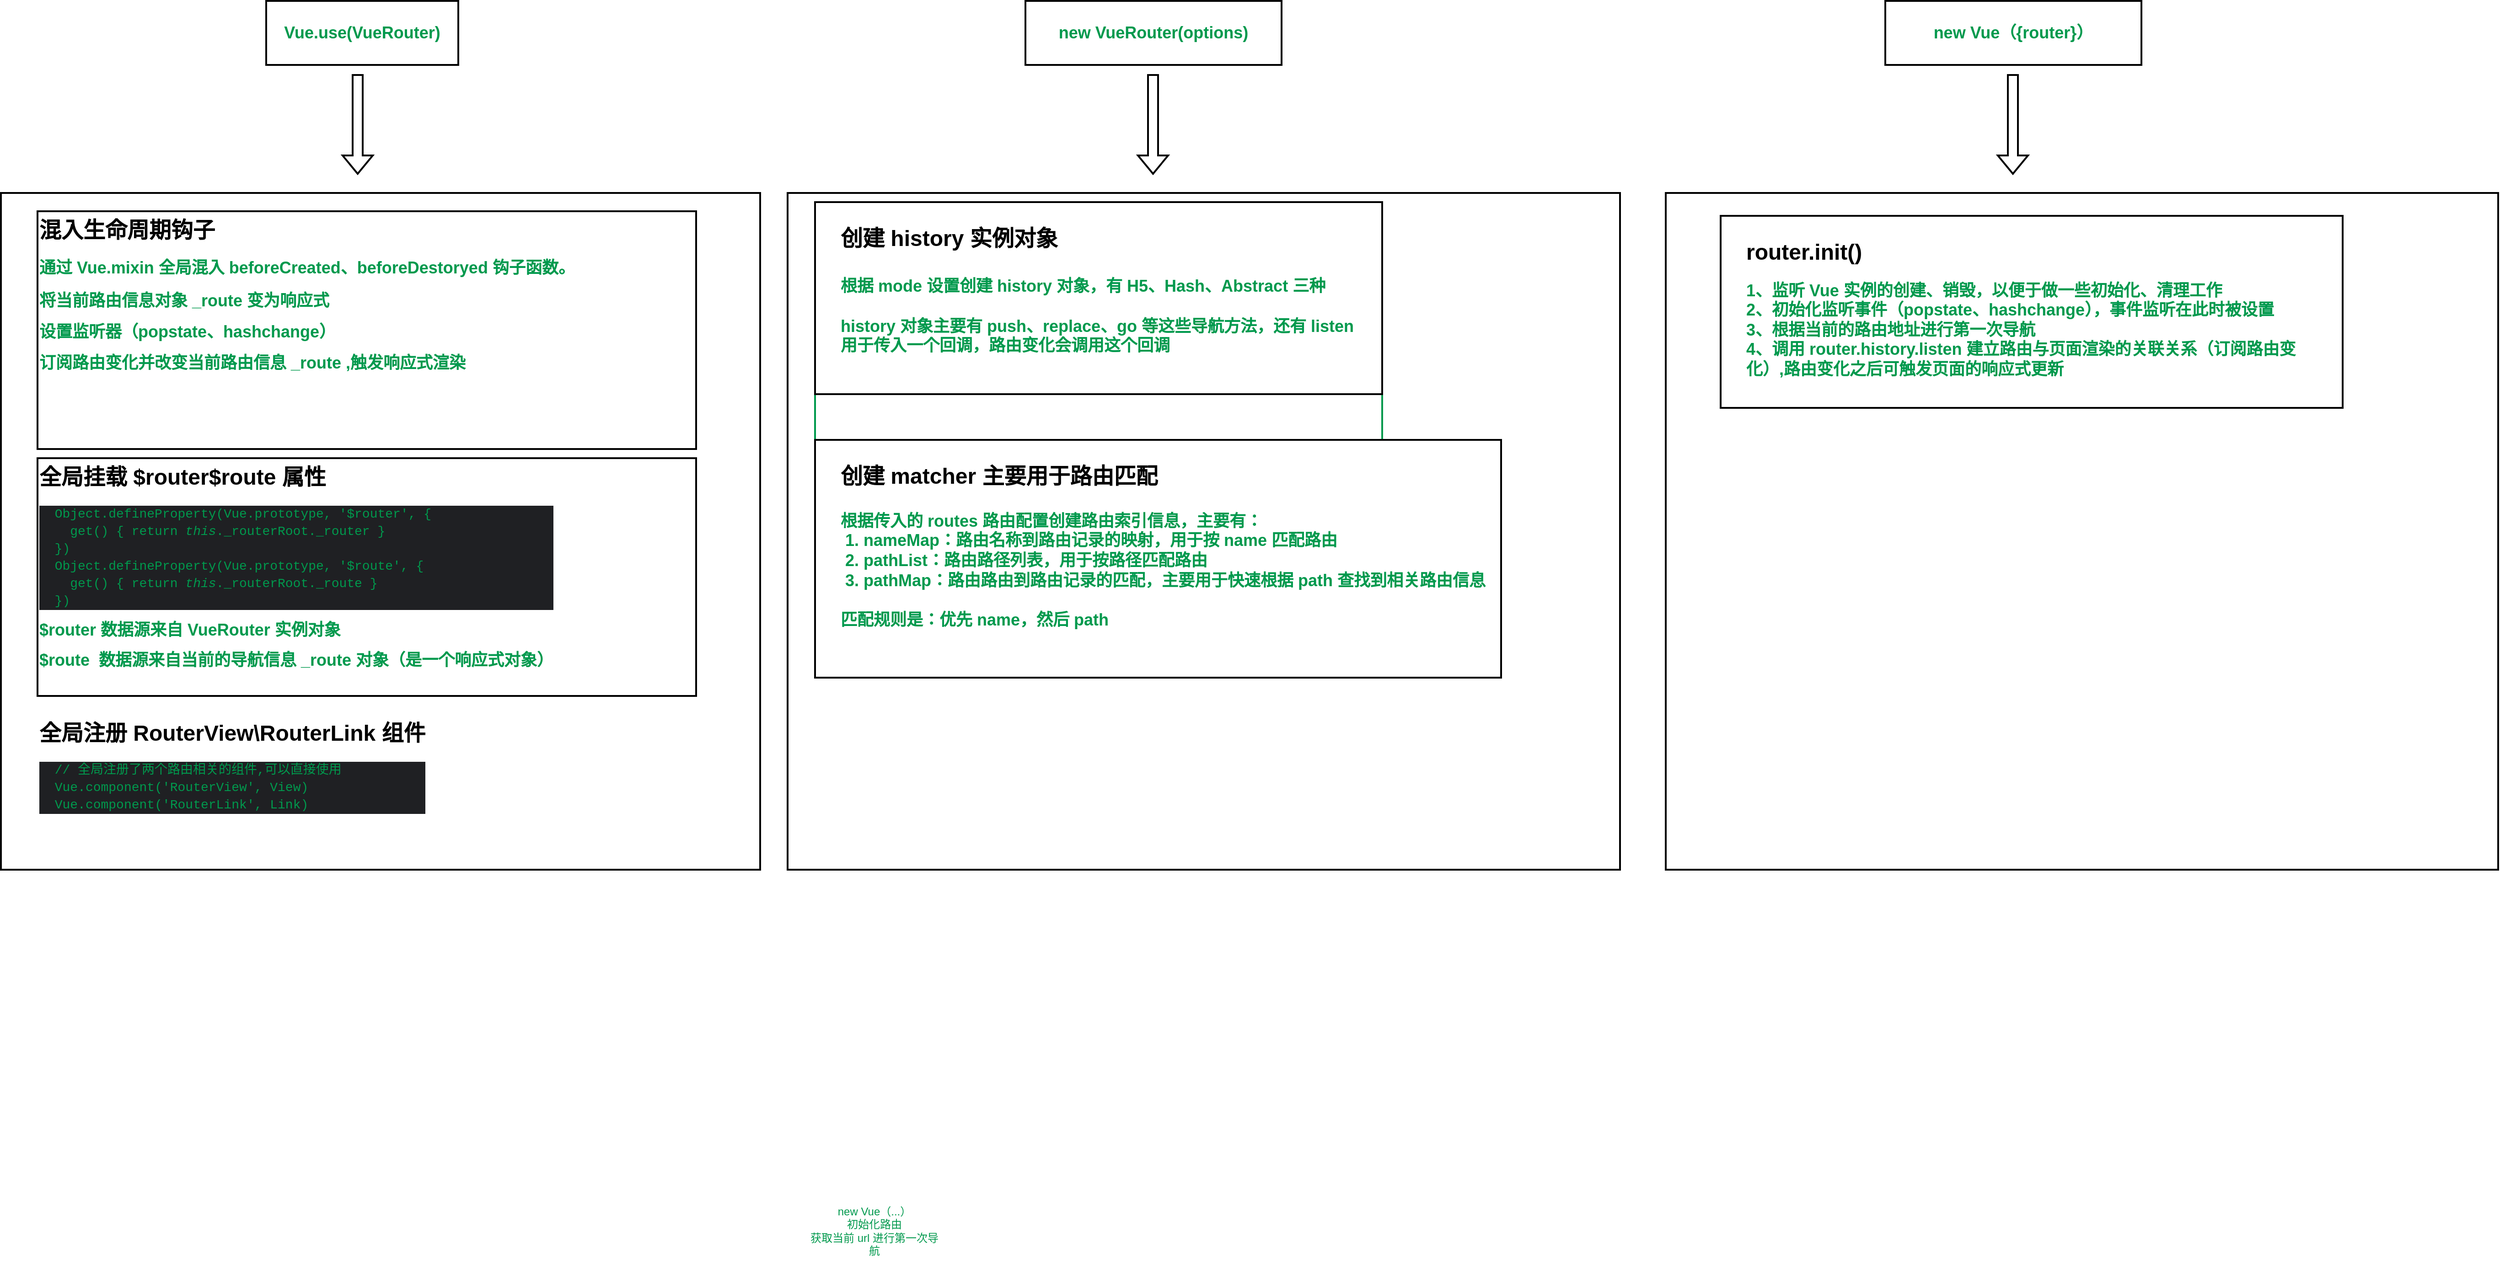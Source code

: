 <mxfile version="24.6.4" type="github">
  <diagram name="第 1 页" id="9SlIgTtQ-pPHK3Cmt_7Q">
    <mxGraphModel dx="2074" dy="1098" grid="1" gridSize="10" guides="1" tooltips="1" connect="1" arrows="1" fold="1" page="1" pageScale="1" pageWidth="827" pageHeight="1169" math="0" shadow="0">
      <root>
        <mxCell id="0" />
        <mxCell id="1" parent="0" />
        <mxCell id="ERSdIEYuZWGnIZoCy1sr-31" value="" style="rounded=0;whiteSpace=wrap;html=1;align=left;verticalAlign=top;fontFamily=Helvetica;fontSize=12;fontColor=#00994D;strokeWidth=2;" vertex="1" parent="1">
          <mxGeometry x="970" y="350" width="910" height="740" as="geometry" />
        </mxCell>
        <mxCell id="ERSdIEYuZWGnIZoCy1sr-33" style="edgeStyle=orthogonalEdgeStyle;rounded=0;orthogonalLoop=1;jettySize=auto;html=1;fontFamily=Helvetica;fontSize=12;fontColor=#00994D;shape=flexArrow;strokeWidth=2;" edge="1" parent="1">
          <mxGeometry relative="1" as="geometry">
            <mxPoint x="500" y="330" as="targetPoint" />
            <mxPoint x="500" y="220" as="sourcePoint" />
          </mxGeometry>
        </mxCell>
        <mxCell id="ERSdIEYuZWGnIZoCy1sr-1" value="&lt;font style=&quot;font-size: 18px;&quot;&gt;&lt;b&gt;Vue.use(VueRouter)&lt;/b&gt;&lt;/font&gt;" style="rounded=0;whiteSpace=wrap;html=1;fontColor=#00994D;strokeWidth=2;" vertex="1" parent="1">
          <mxGeometry x="400" y="140" width="210" height="70" as="geometry" />
        </mxCell>
        <mxCell id="ERSdIEYuZWGnIZoCy1sr-3" value="" style="rounded=0;whiteSpace=wrap;html=1;fontColor=#00994D;strokeWidth=2;" vertex="1" parent="1">
          <mxGeometry x="110" y="350" width="830" height="740" as="geometry" />
        </mxCell>
        <mxCell id="ERSdIEYuZWGnIZoCy1sr-4" value="&lt;h1 style=&quot;margin-top: 0px;&quot;&gt;&lt;font color=&quot;#000000&quot;&gt;混入生命周期钩子&lt;/font&gt;&lt;/h1&gt;&lt;h2&gt;&lt;font style=&quot;font-size: 18px;&quot;&gt;通过 Vue.mixin 全局混入 beforeCreated、beforeDestoryed 钩子函数。&lt;/font&gt;&lt;/h2&gt;&lt;p&gt;&lt;font style=&quot;font-size: 18px;&quot;&gt;&lt;b&gt;将当前路由信息对象 _route 变为响应式&lt;/b&gt;&lt;/font&gt;&lt;/p&gt;&lt;p&gt;&lt;font style=&quot;font-size: 18px;&quot;&gt;&lt;b&gt;设置监听器（popstate、hashchange）&lt;/b&gt;&lt;/font&gt;&lt;/p&gt;&lt;p&gt;&lt;font style=&quot;font-size: 18px;&quot;&gt;&lt;b&gt;订阅路由变化并改变当前路由信息 _route ,触发响应式渲染&lt;/b&gt;&lt;/font&gt;&lt;/p&gt;" style="text;html=1;whiteSpace=wrap;overflow=hidden;rounded=0;fontFamily=Helvetica;fontSize=12;strokeColor=default;fontColor=#00994D;strokeWidth=2;" vertex="1" parent="1">
          <mxGeometry x="150" y="370" width="720" height="260" as="geometry" />
        </mxCell>
        <mxCell id="ERSdIEYuZWGnIZoCy1sr-5" value="&lt;h1 style=&quot;margin-top: 0px;&quot;&gt;&lt;font color=&quot;#000000&quot;&gt;全局挂载 $router\$route 属性&lt;/font&gt;&lt;/h1&gt;&lt;div style=&quot;background-color: rgb(31, 32, 35); font-family: &amp;quot;JetBrains Mono&amp;quot;, 微软雅黑, &amp;quot;Droid Sans Mono&amp;quot;, &amp;quot;Fira Code&amp;quot;, &amp;quot;Operator Mono&amp;quot;, Consolas, &amp;quot;Courier New&amp;quot;, monospace, Consolas, &amp;quot;Courier New&amp;quot;, monospace; font-size: 14px; line-height: 19px; white-space: pre;&quot;&gt;&lt;div&gt;&amp;nbsp; &lt;span style=&quot;&quot;&gt;Object&lt;/span&gt;.&lt;span style=&quot;&quot;&gt;defineProperty&lt;/span&gt;(&lt;span style=&quot;&quot;&gt;Vue&lt;/span&gt;.prototype, &lt;span style=&quot;&quot;&gt;&#39;$router&#39;&lt;/span&gt;, {&lt;/div&gt;&lt;div style=&quot;&quot;&gt;&amp;nbsp; &amp;nbsp; &lt;span style=&quot;&quot;&gt;get&lt;/span&gt;() { &lt;span style=&quot;&quot;&gt;return&lt;/span&gt; &lt;span style=&quot;font-style: italic;&quot;&gt;this&lt;/span&gt;.&lt;span style=&quot;&quot;&gt;_routerRoot&lt;/span&gt;.&lt;span style=&quot;&quot;&gt;_router&lt;/span&gt; }&lt;/div&gt;&lt;div style=&quot;&quot;&gt;&amp;nbsp; })&lt;/div&gt;&lt;div style=&quot;&quot;&gt;&lt;div style=&quot;line-height: 19px;&quot;&gt;&lt;div&gt;&amp;nbsp; &lt;span style=&quot;&quot;&gt;Object&lt;/span&gt;.&lt;span style=&quot;&quot;&gt;defineProperty&lt;/span&gt;(&lt;span style=&quot;&quot;&gt;Vue&lt;/span&gt;.prototype, &lt;span style=&quot;&quot;&gt;&#39;$route&#39;&lt;/span&gt;, {&lt;/div&gt;&lt;div&gt;&amp;nbsp; &amp;nbsp; &lt;span style=&quot;&quot;&gt;get&lt;/span&gt;() { &lt;span style=&quot;&quot;&gt;return&lt;/span&gt; &lt;span style=&quot;font-style: italic;&quot;&gt;this&lt;/span&gt;.&lt;span style=&quot;&quot;&gt;_routerRoot&lt;/span&gt;.&lt;span style=&quot;&quot;&gt;_route&lt;/span&gt; }&lt;/div&gt;&lt;div&gt;&amp;nbsp; })&lt;/div&gt;&lt;/div&gt;&lt;/div&gt;&lt;/div&gt;&lt;p&gt;&lt;font style=&quot;font-size: 18px;&quot;&gt;&lt;b&gt;$router 数据源来自 VueRouter 实例对象&lt;/b&gt;&lt;/font&gt;&lt;/p&gt;&lt;p&gt;&lt;font style=&quot;font-size: 18px;&quot;&gt;&lt;b&gt;$route&amp;nbsp; 数据源来自当前的导航信息 _route 对象（是一个响应式对象）&lt;/b&gt;&lt;/font&gt;&lt;/p&gt;" style="text;html=1;whiteSpace=wrap;overflow=hidden;rounded=0;fontFamily=Helvetica;fontSize=12;strokeColor=default;fontColor=#00994D;strokeWidth=2;" vertex="1" parent="1">
          <mxGeometry x="150" y="640" width="720" height="260" as="geometry" />
        </mxCell>
        <mxCell id="ERSdIEYuZWGnIZoCy1sr-6" value="&lt;h1 style=&quot;margin-top: 0px;&quot;&gt;&lt;font color=&quot;#000000&quot;&gt;&lt;font&gt;全局注册 RouterView\RouterLink 组&lt;/font&gt;件&lt;/font&gt;&lt;/h1&gt;&lt;div style=&quot;background-color: rgb(31, 32, 35); font-family: &amp;quot;JetBrains Mono&amp;quot;, 微软雅黑, &amp;quot;Droid Sans Mono&amp;quot;, &amp;quot;Fira Code&amp;quot;, &amp;quot;Operator Mono&amp;quot;, Consolas, &amp;quot;Courier New&amp;quot;, monospace, Consolas, &amp;quot;Courier New&amp;quot;, monospace; font-size: 14px; line-height: 19px; white-space: pre;&quot;&gt;&lt;div&gt;&amp;nbsp; &lt;span style=&quot;&quot;&gt;// 全局注册了两个路由相关的组件,可以直接使用&lt;/span&gt;&lt;/div&gt;&lt;div&gt;&amp;nbsp; &lt;span style=&quot;&quot;&gt;Vue&lt;/span&gt;.&lt;span style=&quot;&quot;&gt;component&lt;/span&gt;(&lt;span style=&quot;&quot;&gt;&#39;RouterView&#39;&lt;/span&gt;, &lt;span style=&quot;&quot;&gt;View&lt;/span&gt;)&lt;/div&gt;&lt;div&gt;&amp;nbsp; &lt;span style=&quot;&quot;&gt;Vue&lt;/span&gt;.&lt;span style=&quot;&quot;&gt;component&lt;/span&gt;(&lt;span style=&quot;&quot;&gt;&#39;RouterLink&#39;&lt;/span&gt;, &lt;span style=&quot;&quot;&gt;Link&lt;/span&gt;)&lt;/div&gt;&lt;/div&gt;" style="text;html=1;whiteSpace=wrap;overflow=hidden;rounded=0;fontFamily=Helvetica;fontSize=12;fontColor=#00994D;strokeWidth=2;" vertex="1" parent="1">
          <mxGeometry x="150" y="920" width="720" height="140" as="geometry" />
        </mxCell>
        <mxCell id="ERSdIEYuZWGnIZoCy1sr-9" value="&lt;font&gt;&lt;span style=&quot;font-size: 18px;&quot;&gt;&lt;b&gt;new VueRouter(options)&lt;/b&gt;&lt;/span&gt;&lt;/font&gt;" style="rounded=0;whiteSpace=wrap;html=1;fontColor=#00994D;strokeWidth=2;" vertex="1" parent="1">
          <mxGeometry x="1230" y="140" width="280" height="70" as="geometry" />
        </mxCell>
        <mxCell id="ERSdIEYuZWGnIZoCy1sr-16" style="edgeStyle=orthogonalEdgeStyle;rounded=0;orthogonalLoop=1;jettySize=auto;html=1;exitX=0.75;exitY=0;exitDx=0;exitDy=0;fontFamily=Helvetica;fontSize=12;fontColor=#00994D;strokeWidth=2;" edge="1" parent="1" source="ERSdIEYuZWGnIZoCy1sr-14" target="ERSdIEYuZWGnIZoCy1sr-15">
          <mxGeometry relative="1" as="geometry" />
        </mxCell>
        <mxCell id="ERSdIEYuZWGnIZoCy1sr-14" value="Text" style="text;html=1;align=center;verticalAlign=middle;whiteSpace=wrap;rounded=0;fontFamily=Helvetica;fontSize=12;fontColor=#00994D;strokeWidth=2;" vertex="1" parent="1">
          <mxGeometry x="1120" y="485" width="60" height="30" as="geometry" />
        </mxCell>
        <mxCell id="ERSdIEYuZWGnIZoCy1sr-18" value="" style="group;fontColor=#00994D;strokeWidth=2;strokeColor=#00994D;" vertex="1" connectable="0" parent="1">
          <mxGeometry x="1000" y="360" width="620" height="330" as="geometry" />
        </mxCell>
        <mxCell id="ERSdIEYuZWGnIZoCy1sr-11" value="" style="rounded=0;whiteSpace=wrap;html=1;align=left;verticalAlign=top;fontFamily=Helvetica;fontSize=12;movable=1;resizable=1;rotatable=1;deletable=1;editable=1;locked=0;connectable=1;fontColor=#00994D;strokeWidth=2;" vertex="1" parent="ERSdIEYuZWGnIZoCy1sr-18">
          <mxGeometry width="620" height="210" as="geometry" />
        </mxCell>
        <mxCell id="ERSdIEYuZWGnIZoCy1sr-13" value="&lt;font style=&quot;font-size: 24px;&quot;&gt;&lt;b style=&quot;font-size: 24px;&quot;&gt;创建 history 实例对象&lt;/b&gt;&lt;/font&gt;" style="text;html=1;align=left;verticalAlign=middle;whiteSpace=wrap;rounded=0;fontFamily=Helvetica;fontSize=24;movable=1;resizable=1;rotatable=1;deletable=1;editable=1;locked=0;connectable=1;fontColor=#000000;strokeWidth=2;" vertex="1" parent="ERSdIEYuZWGnIZoCy1sr-18">
          <mxGeometry x="26" y="30" width="320" height="20" as="geometry" />
        </mxCell>
        <mxCell id="ERSdIEYuZWGnIZoCy1sr-15" value="根据 mode 设置创建 history 对象，有 H5、Hash、Abstract 三种&lt;div style=&quot;font-size: 18px;&quot;&gt;&lt;br style=&quot;font-size: 18px;&quot;&gt;&lt;/div&gt;&lt;div style=&quot;font-size: 18px;&quot;&gt;history 对象主要有 push、replace、go 等这些导航方法，还有 listen 用于传入一个回调，路由变化会调用这个回调&lt;/div&gt;" style="text;html=1;align=left;verticalAlign=middle;whiteSpace=wrap;rounded=0;fontFamily=Helvetica;fontSize=18;movable=1;resizable=1;rotatable=1;deletable=1;editable=1;locked=0;connectable=1;fontStyle=1;fontColor=#00994D;strokeWidth=2;" vertex="1" parent="ERSdIEYuZWGnIZoCy1sr-18">
          <mxGeometry x="26" y="65" width="574" height="120" as="geometry" />
        </mxCell>
        <mxCell id="ERSdIEYuZWGnIZoCy1sr-17" style="edgeStyle=orthogonalEdgeStyle;rounded=0;orthogonalLoop=1;jettySize=auto;html=1;exitX=0.5;exitY=1;exitDx=0;exitDy=0;fontFamily=Helvetica;fontSize=12;fontColor=#00994D;strokeWidth=2;" edge="1" parent="ERSdIEYuZWGnIZoCy1sr-18" source="ERSdIEYuZWGnIZoCy1sr-13" target="ERSdIEYuZWGnIZoCy1sr-13">
          <mxGeometry relative="1" as="geometry" />
        </mxCell>
        <mxCell id="ERSdIEYuZWGnIZoCy1sr-23" value="" style="group;fontColor=#00994D;strokeWidth=2;" vertex="1" connectable="0" parent="1">
          <mxGeometry x="1000" y="620" width="848" height="625" as="geometry" />
        </mxCell>
        <mxCell id="ERSdIEYuZWGnIZoCy1sr-20" value="" style="rounded=0;whiteSpace=wrap;html=1;align=left;verticalAlign=top;fontFamily=Helvetica;fontSize=12;movable=1;resizable=1;rotatable=1;deletable=1;editable=1;locked=0;connectable=1;fontColor=#00994D;strokeWidth=2;" vertex="1" parent="ERSdIEYuZWGnIZoCy1sr-23">
          <mxGeometry width="750" height="260" as="geometry" />
        </mxCell>
        <mxCell id="ERSdIEYuZWGnIZoCy1sr-21" value="&lt;font style=&quot;font-size: 24px;&quot;&gt;&lt;b style=&quot;font-size: 24px;&quot;&gt;创建 matcher 主要用于路由匹配&lt;/b&gt;&lt;/font&gt;" style="text;html=1;align=left;verticalAlign=middle;whiteSpace=wrap;rounded=0;fontFamily=Helvetica;fontSize=24;movable=1;resizable=1;rotatable=1;deletable=1;editable=1;locked=0;connectable=1;fontColor=#000000;strokeWidth=2;" vertex="1" parent="ERSdIEYuZWGnIZoCy1sr-23">
          <mxGeometry x="26" y="30" width="384" height="20" as="geometry" />
        </mxCell>
        <mxCell id="ERSdIEYuZWGnIZoCy1sr-22" value="&lt;div style=&quot;font-size: 18px;&quot;&gt;根据传入的 routes 路由配置创建路由索引信息，主要有：&lt;/div&gt;&lt;div style=&quot;font-size: 18px;&quot;&gt;&amp;nbsp;1. nameMap：路由名称到路由记录的映射，用于按 name 匹配路由&lt;/div&gt;&lt;div style=&quot;font-size: 18px;&quot;&gt;&amp;nbsp;2. pathList：路由路径列表，用于按路径匹配路由&lt;/div&gt;&lt;div style=&quot;font-size: 18px;&quot;&gt;&amp;nbsp;3. pathMap：路由路由到路由记录的匹配，主要用于快速根据 path 查找到相关路由信息&lt;/div&gt;&lt;div style=&quot;font-size: 18px;&quot;&gt;&lt;br&gt;&lt;/div&gt;&lt;div style=&quot;font-size: 18px;&quot;&gt;匹配规则是：优先 name，然后 path&lt;/div&gt;" style="text;html=1;align=left;verticalAlign=middle;whiteSpace=wrap;rounded=0;fontFamily=Helvetica;fontSize=18;movable=1;resizable=1;rotatable=1;deletable=1;editable=1;locked=0;connectable=1;fontStyle=1;fontColor=#00994D;strokeWidth=2;" vertex="1" parent="ERSdIEYuZWGnIZoCy1sr-23">
          <mxGeometry x="26" y="65" width="734" height="155" as="geometry" />
        </mxCell>
        <mxCell id="ERSdIEYuZWGnIZoCy1sr-28" value="new Vue（...）&lt;div&gt;初始化路由&lt;/div&gt;&lt;div&gt;获取当前 url 进行第一次导航&lt;/div&gt;" style="text;html=1;align=center;verticalAlign=middle;whiteSpace=wrap;rounded=0;fontFamily=Helvetica;fontSize=12;fontColor=#00994D;strokeWidth=2;" vertex="1" parent="1">
          <mxGeometry x="990" y="1440" width="150" height="90" as="geometry" />
        </mxCell>
        <mxCell id="ERSdIEYuZWGnIZoCy1sr-34" style="edgeStyle=orthogonalEdgeStyle;rounded=0;orthogonalLoop=1;jettySize=auto;html=1;fontFamily=Helvetica;fontSize=12;fontColor=#00994D;shape=flexArrow;strokeWidth=2;" edge="1" parent="1">
          <mxGeometry relative="1" as="geometry">
            <mxPoint x="1369.5" y="330" as="targetPoint" />
            <mxPoint x="1369.5" y="220" as="sourcePoint" />
          </mxGeometry>
        </mxCell>
        <mxCell id="ERSdIEYuZWGnIZoCy1sr-39" value="&lt;font&gt;&lt;span style=&quot;font-size: 18px;&quot;&gt;&lt;b&gt;new Vue（{router}）&lt;/b&gt;&lt;/span&gt;&lt;/font&gt;" style="rounded=0;whiteSpace=wrap;html=1;fontColor=#00994D;strokeWidth=2;" vertex="1" parent="1">
          <mxGeometry x="2170" y="140" width="280" height="70" as="geometry" />
        </mxCell>
        <mxCell id="ERSdIEYuZWGnIZoCy1sr-40" value="" style="group;fontColor=#00994D;strokeWidth=2;" vertex="1" connectable="0" parent="1">
          <mxGeometry x="2090" y="360" width="750" height="730" as="geometry" />
        </mxCell>
        <mxCell id="ERSdIEYuZWGnIZoCy1sr-45" value="" style="rounded=0;whiteSpace=wrap;html=1;align=left;verticalAlign=top;fontFamily=Helvetica;fontSize=12;fontColor=#00994D;strokeWidth=2;" vertex="1" parent="ERSdIEYuZWGnIZoCy1sr-40">
          <mxGeometry x="-160" y="-10" width="910" height="740" as="geometry" />
        </mxCell>
        <mxCell id="ERSdIEYuZWGnIZoCy1sr-46" value="" style="group;fontColor=#00994D;strokeWidth=2;" vertex="1" connectable="0" parent="ERSdIEYuZWGnIZoCy1sr-40">
          <mxGeometry x="-100" y="15" width="680" height="210" as="geometry" />
        </mxCell>
        <mxCell id="ERSdIEYuZWGnIZoCy1sr-41" value="" style="rounded=0;whiteSpace=wrap;html=1;align=left;verticalAlign=top;fontFamily=Helvetica;fontSize=12;movable=1;resizable=1;rotatable=1;deletable=1;editable=1;locked=0;connectable=1;fontColor=#00994D;strokeWidth=2;" vertex="1" parent="ERSdIEYuZWGnIZoCy1sr-46">
          <mxGeometry width="680" height="210" as="geometry" />
        </mxCell>
        <mxCell id="ERSdIEYuZWGnIZoCy1sr-42" value="&lt;b&gt;router.init()&lt;/b&gt;" style="text;html=1;align=left;verticalAlign=middle;whiteSpace=wrap;rounded=0;fontFamily=Helvetica;fontSize=24;movable=1;resizable=1;rotatable=1;deletable=1;editable=1;locked=0;connectable=1;fontColor=#000000;strokeWidth=2;" vertex="1" parent="ERSdIEYuZWGnIZoCy1sr-46">
          <mxGeometry x="26" y="30" width="320" height="20" as="geometry" />
        </mxCell>
        <mxCell id="ERSdIEYuZWGnIZoCy1sr-43" value="&lt;div style=&quot;font-size: 18px;&quot;&gt;1、监听 Vue 实例的创建、销毁，以便于做一些初始化、清理工作&lt;/div&gt;&lt;div style=&quot;font-size: 18px;&quot;&gt;2、初始化监听事件（popstate、hashchange），事件监听在此时被设置&lt;/div&gt;&lt;div style=&quot;font-size: 18px;&quot;&gt;3、根据当前的路由地址进行第一次导航&lt;/div&gt;&lt;div style=&quot;font-size: 18px;&quot;&gt;4、调用 router.history.listen 建立路由与页面渲染的关联关系（订阅路由变化）,路由变化之后可触发页面的响应式更新&lt;/div&gt;" style="text;html=1;align=left;verticalAlign=middle;whiteSpace=wrap;rounded=0;fontFamily=Helvetica;fontSize=18;movable=1;resizable=1;rotatable=1;deletable=1;editable=1;locked=0;connectable=1;fontStyle=1;fontColor=#00994D;strokeWidth=2;" vertex="1" parent="ERSdIEYuZWGnIZoCy1sr-46">
          <mxGeometry x="26" y="65" width="614" height="120" as="geometry" />
        </mxCell>
        <mxCell id="ERSdIEYuZWGnIZoCy1sr-44" style="edgeStyle=orthogonalEdgeStyle;rounded=0;orthogonalLoop=1;jettySize=auto;html=1;exitX=0.5;exitY=1;exitDx=0;exitDy=0;fontFamily=Helvetica;fontSize=12;fontColor=#00994D;strokeWidth=2;" edge="1" parent="ERSdIEYuZWGnIZoCy1sr-46" source="ERSdIEYuZWGnIZoCy1sr-42" target="ERSdIEYuZWGnIZoCy1sr-42">
          <mxGeometry relative="1" as="geometry" />
        </mxCell>
        <mxCell id="ERSdIEYuZWGnIZoCy1sr-47" style="edgeStyle=orthogonalEdgeStyle;rounded=0;orthogonalLoop=1;jettySize=auto;html=1;fontFamily=Helvetica;fontSize=12;fontColor=#00994D;shape=flexArrow;strokeWidth=2;" edge="1" parent="1">
          <mxGeometry relative="1" as="geometry">
            <mxPoint x="2309.5" y="330" as="targetPoint" />
            <mxPoint x="2309.5" y="220" as="sourcePoint" />
          </mxGeometry>
        </mxCell>
      </root>
    </mxGraphModel>
  </diagram>
</mxfile>
